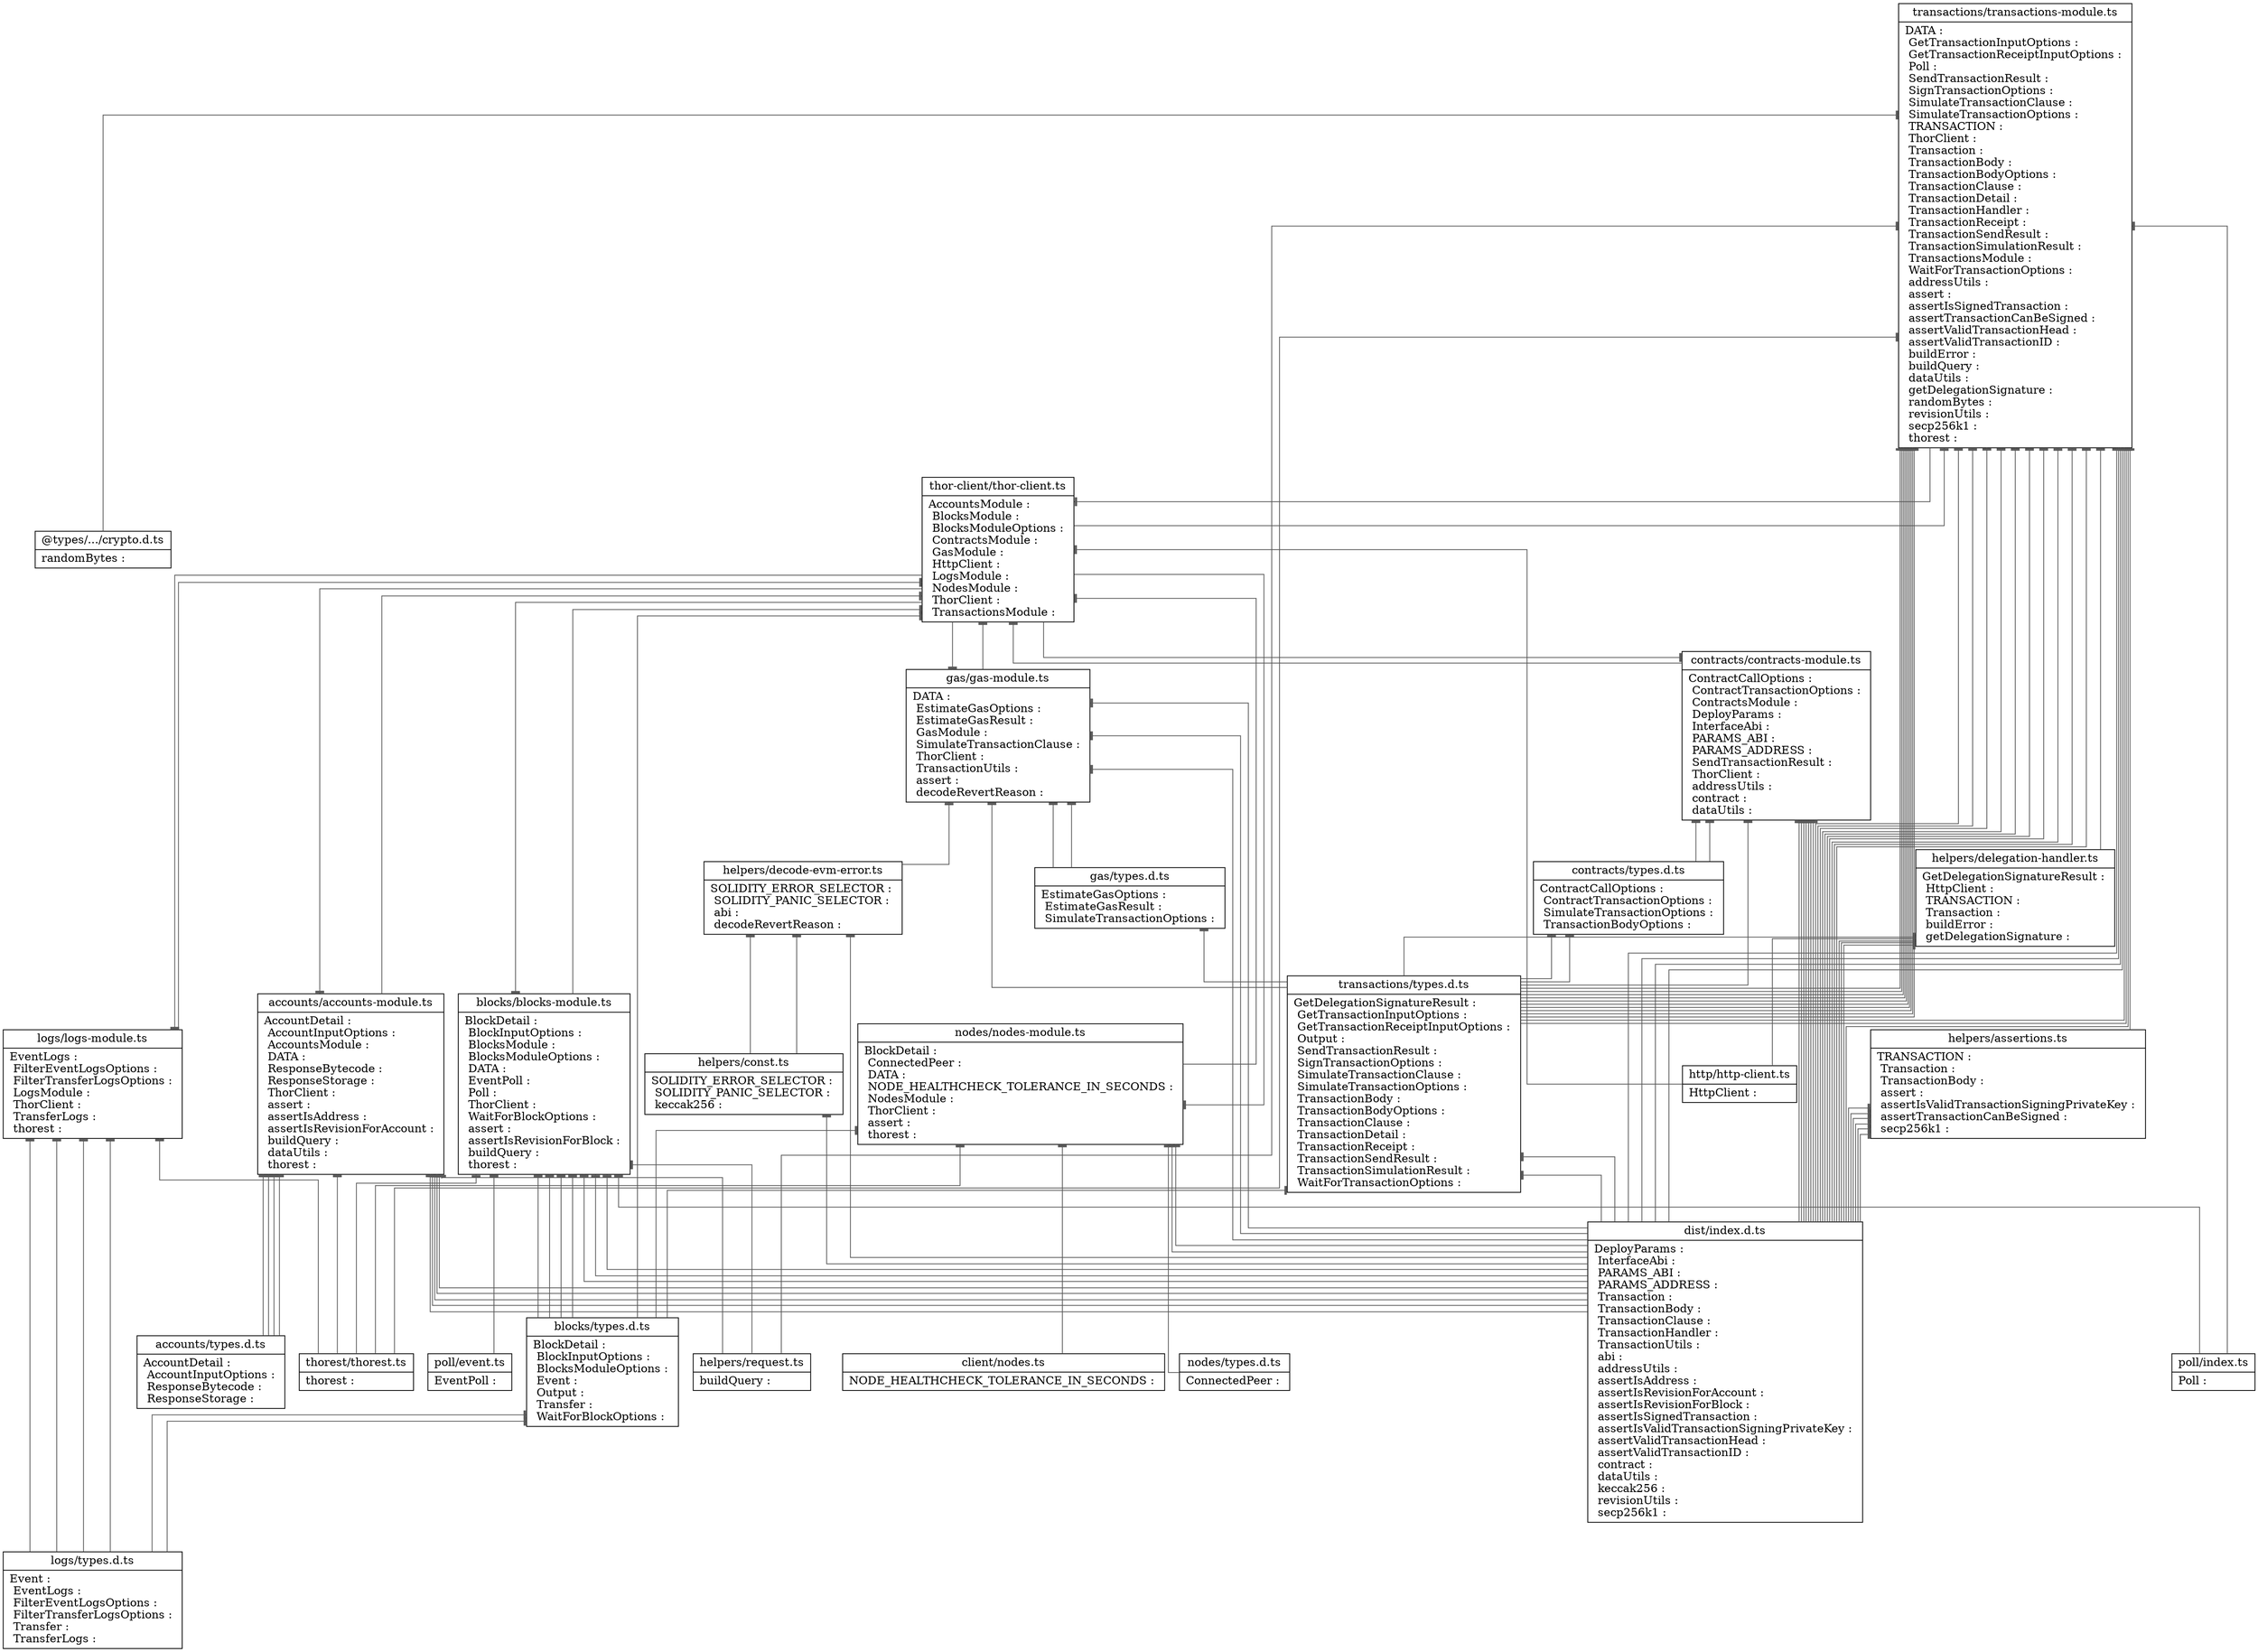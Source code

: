 digraph "thor-client" {

splines  = ortho;
fontname = "Inconsolata";

node [colorscheme = ylgnbu4];
edge [colorscheme = dark28, dir = both];

"@types/.../crypto.d.ts"              [shape = record, label = "{ @types/.../crypto.d.ts |  randomBytes : \l }"];
"accounts/accounts-module.ts"         [shape = record, label = "{ accounts/accounts-module.ts |  AccountDetail : \l  AccountInputOptions : \l  AccountsModule : \l  DATA : \l  ResponseBytecode : \l  ResponseStorage : \l  ThorClient : \l  assert : \l  assertIsAddress : \l  assertIsRevisionForAccount : \l  buildQuery : \l  dataUtils : \l  thorest : \l }"];
"accounts/types.d.ts"                 [shape = record, label = "{ accounts/types.d.ts |  AccountDetail : \l  AccountInputOptions : \l  ResponseBytecode : \l  ResponseStorage : \l }"];
"blocks/blocks-module.ts"             [shape = record, label = "{ blocks/blocks-module.ts |  BlockDetail : \l  BlockInputOptions : \l  BlocksModule : \l  BlocksModuleOptions : \l  DATA : \l  EventPoll : \l  Poll : \l  ThorClient : \l  WaitForBlockOptions : \l  assert : \l  assertIsRevisionForBlock : \l  buildQuery : \l  thorest : \l }"];
"blocks/types.d.ts"                   [shape = record, label = "{ blocks/types.d.ts |  BlockDetail : \l  BlockInputOptions : \l  BlocksModuleOptions : \l  Event : \l  Output : \l  Transfer : \l  WaitForBlockOptions : \l }"];
"client/nodes.ts"                     [shape = record, label = "{ client/nodes.ts |  NODE_HEALTHCHECK_TOLERANCE_IN_SECONDS : \l }"];
"contracts/contracts-module.ts"       [shape = record, label = "{ contracts/contracts-module.ts |  ContractCallOptions : \l  ContractTransactionOptions : \l  ContractsModule : \l  DeployParams : \l  InterfaceAbi : \l  PARAMS_ABI : \l  PARAMS_ADDRESS : \l  SendTransactionResult : \l  ThorClient : \l  addressUtils : \l  contract : \l  dataUtils : \l }"];
"contracts/types.d.ts"                [shape = record, label = "{ contracts/types.d.ts |  ContractCallOptions : \l  ContractTransactionOptions : \l  SimulateTransactionOptions : \l  TransactionBodyOptions : \l }"];
"dist/index.d.ts"                     [shape = record, label = "{ dist/index.d.ts |  DATA : \l  TRANSACTION : \l  assert : \l  buildError : \l }"];
"dist/index.d.ts"                     [shape = record, label = "{ dist/index.d.ts |  DeployParams : \l  InterfaceAbi : \l  PARAMS_ABI : \l  PARAMS_ADDRESS : \l  Transaction : \l  TransactionBody : \l  TransactionClause : \l  TransactionHandler : \l  TransactionUtils : \l  abi : \l  addressUtils : \l  assertIsAddress : \l  assertIsRevisionForAccount : \l  assertIsRevisionForBlock : \l  assertIsSignedTransaction : \l  assertIsValidTransactionSigningPrivateKey : \l  assertValidTransactionHead : \l  assertValidTransactionID : \l  contract : \l  dataUtils : \l  keccak256 : \l  revisionUtils : \l  secp256k1 : \l }"];
"gas/gas-module.ts"                   [shape = record, label = "{ gas/gas-module.ts |  DATA : \l  EstimateGasOptions : \l  EstimateGasResult : \l  GasModule : \l  SimulateTransactionClause : \l  ThorClient : \l  TransactionUtils : \l  assert : \l  decodeRevertReason : \l }"];
"gas/types.d.ts"                      [shape = record, label = "{ gas/types.d.ts |  EstimateGasOptions : \l  EstimateGasResult : \l  SimulateTransactionOptions : \l }"];
"helpers/assertions.ts"               [shape = record, label = "{ helpers/assertions.ts |  TRANSACTION : \l  Transaction : \l  TransactionBody : \l  assert : \l  assertIsValidTransactionSigningPrivateKey : \l  assertTransactionCanBeSigned : \l  secp256k1 : \l }"];
"helpers/const.ts"                    [shape = record, label = "{ helpers/const.ts |  SOLIDITY_ERROR_SELECTOR : \l  SOLIDITY_PANIC_SELECTOR : \l  keccak256 : \l }"];
"helpers/decode-evm-error.ts"         [shape = record, label = "{ helpers/decode-evm-error.ts |  SOLIDITY_ERROR_SELECTOR : \l  SOLIDITY_PANIC_SELECTOR : \l  abi : \l  decodeRevertReason : \l }"];
"helpers/delegation-handler.ts"       [shape = record, label = "{ helpers/delegation-handler.ts |  GetDelegationSignatureResult : \l  HttpClient : \l  TRANSACTION : \l  Transaction : \l  buildError : \l  getDelegationSignature : \l }"];
"helpers/request.ts"                  [shape = record, label = "{ helpers/request.ts |  buildQuery : \l }"];
"http/http-client.ts"                 [shape = record, label = "{ http/http-client.ts |  HttpClient : \l }"];
"logs/logs-module.ts"                 [shape = record, label = "{ logs/logs-module.ts |  EventLogs : \l  FilterEventLogsOptions : \l  FilterTransferLogsOptions : \l  LogsModule : \l  ThorClient : \l  TransferLogs : \l  thorest : \l }"];
"logs/types.d.ts"                     [shape = record, label = "{ logs/types.d.ts |  Event : \l  EventLogs : \l  FilterEventLogsOptions : \l  FilterTransferLogsOptions : \l  Transfer : \l  TransferLogs : \l }"];
"nodes/nodes-module.ts"               [shape = record, label = "{ nodes/nodes-module.ts |  BlockDetail : \l  ConnectedPeer : \l  DATA : \l  NODE_HEALTHCHECK_TOLERANCE_IN_SECONDS : \l  NodesModule : \l  ThorClient : \l  assert : \l  thorest : \l }"];
"nodes/types.d.ts"                    [shape = record, label = "{ nodes/types.d.ts |  ConnectedPeer : \l }"];
"poll/event.ts"                       [shape = record, label = "{ poll/event.ts |  EventPoll : \l }"];
"poll/index.ts"                       [shape = record, label = "{ poll/index.ts |  Poll : \l }"];
"thor-client/thor-client.ts"          [shape = record, label = "{ thor-client/thor-client.ts |  AccountsModule : \l  BlocksModule : \l  BlocksModuleOptions : \l  ContractsModule : \l  GasModule : \l  HttpClient : \l  LogsModule : \l  NodesModule : \l  ThorClient : \l  TransactionsModule : \l }"];
"thorest/thorest.ts"                  [shape = record, label = "{ thorest/thorest.ts |  thorest : \l }"];
"transactions/transactions-module.ts" [shape = record, label = "{ transactions/transactions-module.ts |  DATA : \l  GetTransactionInputOptions : \l  GetTransactionReceiptInputOptions : \l  Poll : \l  SendTransactionResult : \l  SignTransactionOptions : \l  SimulateTransactionClause : \l  SimulateTransactionOptions : \l  TRANSACTION : \l  ThorClient : \l  Transaction : \l  TransactionBody : \l  TransactionBodyOptions : \l  TransactionClause : \l  TransactionDetail : \l  TransactionHandler : \l  TransactionReceipt : \l  TransactionSendResult : \l  TransactionSimulationResult : \l  TransactionsModule : \l  WaitForTransactionOptions : \l  addressUtils : \l  assert : \l  assertIsSignedTransaction : \l  assertTransactionCanBeSigned : \l  assertValidTransactionHead : \l  assertValidTransactionID : \l  buildError : \l  buildQuery : \l  dataUtils : \l  getDelegationSignature : \l  randomBytes : \l  revisionUtils : \l  secp256k1 : \l  thorest : \l }"];
"transactions/types.d.ts"             [shape = record, label = "{ transactions/types.d.ts |  GetDelegationSignatureResult : \l  GetTransactionInputOptions : \l  GetTransactionReceiptInputOptions : \l  Output : \l  SendTransactionResult : \l  SignTransactionOptions : \l  SimulateTransactionClause : \l  SimulateTransactionOptions : \l  TransactionBody : \l  TransactionBodyOptions : \l  TransactionClause : \l  TransactionDetail : \l  TransactionReceipt : \l  TransactionSendResult : \l  TransactionSimulationResult : \l  WaitForTransactionOptions : \l }"];

"accounts/accounts-module.ts"         -> "accounts/types.d.ts"                 [color = "#595959", style = solid , arrowtail = tee     , arrowhead = none    , taillabel = "", label = "", headlabel = ""];
"accounts/accounts-module.ts"         -> "accounts/types.d.ts"                 [color = "#595959", style = solid , arrowtail = tee     , arrowhead = none    , taillabel = "", label = "", headlabel = ""];
"accounts/accounts-module.ts"         -> "accounts/types.d.ts"                 [color = "#595959", style = solid , arrowtail = tee     , arrowhead = none    , taillabel = "", label = "", headlabel = ""];
"accounts/accounts-module.ts"         -> "accounts/types.d.ts"                 [color = "#595959", style = solid , arrowtail = tee     , arrowhead = none    , taillabel = "", label = "", headlabel = ""];
"accounts/accounts-module.ts"         -> "dist/index.d.ts"                     [color = "#595959", style = solid , arrowtail = tee     , arrowhead = none    , taillabel = "", label = "", headlabel = ""];
"accounts/accounts-module.ts"         -> "dist/index.d.ts"                     [color = "#595959", style = solid , arrowtail = tee     , arrowhead = none    , taillabel = "", label = "", headlabel = ""];
"accounts/accounts-module.ts"         -> "dist/index.d.ts"                     [color = "#595959", style = solid , arrowtail = tee     , arrowhead = none    , taillabel = "", label = "", headlabel = ""];
"accounts/accounts-module.ts"         -> "dist/index.d.ts"                     [color = "#595959", style = solid , arrowtail = tee     , arrowhead = none    , taillabel = "", label = "", headlabel = ""];
"accounts/accounts-module.ts"         -> "dist/index.d.ts"                     [color = "#595959", style = solid , arrowtail = tee     , arrowhead = none    , taillabel = "", label = "", headlabel = ""];
"accounts/accounts-module.ts"         -> "helpers/request.ts"                  [color = "#595959", style = solid , arrowtail = tee     , arrowhead = none    , taillabel = "", label = "", headlabel = ""];
"accounts/accounts-module.ts"         -> "thor-client/thor-client.ts"          [color = "#595959", style = solid , arrowtail = tee     , arrowhead = none    , taillabel = "", label = "", headlabel = ""];
"accounts/accounts-module.ts"         -> "thorest/thorest.ts"                  [color = "#595959", style = solid , arrowtail = tee     , arrowhead = none    , taillabel = "", label = "", headlabel = ""];
"blocks/blocks-module.ts"             -> "blocks/types.d.ts"                   [color = "#595959", style = solid , arrowtail = tee     , arrowhead = none    , taillabel = "", label = "", headlabel = ""];
"blocks/blocks-module.ts"             -> "blocks/types.d.ts"                   [color = "#595959", style = solid , arrowtail = tee     , arrowhead = none    , taillabel = "", label = "", headlabel = ""];
"blocks/blocks-module.ts"             -> "blocks/types.d.ts"                   [color = "#595959", style = solid , arrowtail = tee     , arrowhead = none    , taillabel = "", label = "", headlabel = ""];
"blocks/blocks-module.ts"             -> "blocks/types.d.ts"                   [color = "#595959", style = solid , arrowtail = tee     , arrowhead = none    , taillabel = "", label = "", headlabel = ""];
"blocks/blocks-module.ts"             -> "dist/index.d.ts"                     [color = "#595959", style = solid , arrowtail = tee     , arrowhead = none    , taillabel = "", label = "", headlabel = ""];
"blocks/blocks-module.ts"             -> "dist/index.d.ts"                     [color = "#595959", style = solid , arrowtail = tee     , arrowhead = none    , taillabel = "", label = "", headlabel = ""];
"blocks/blocks-module.ts"             -> "dist/index.d.ts"                     [color = "#595959", style = solid , arrowtail = tee     , arrowhead = none    , taillabel = "", label = "", headlabel = ""];
"blocks/blocks-module.ts"             -> "helpers/request.ts"                  [color = "#595959", style = solid , arrowtail = tee     , arrowhead = none    , taillabel = "", label = "", headlabel = ""];
"blocks/blocks-module.ts"             -> "poll/event.ts"                       [color = "#595959", style = solid , arrowtail = tee     , arrowhead = none    , taillabel = "", label = "", headlabel = ""];
"blocks/blocks-module.ts"             -> "poll/index.ts"                       [color = "#595959", style = solid , arrowtail = tee     , arrowhead = none    , taillabel = "", label = "", headlabel = ""];
"blocks/blocks-module.ts"             -> "thor-client/thor-client.ts"          [color = "#595959", style = solid , arrowtail = tee     , arrowhead = none    , taillabel = "", label = "", headlabel = ""];
"blocks/blocks-module.ts"             -> "thorest/thorest.ts"                  [color = "#595959", style = solid , arrowtail = tee     , arrowhead = none    , taillabel = "", label = "", headlabel = ""];
"blocks/types.d.ts"                   -> "logs/types.d.ts"                     [color = "#595959", style = solid , arrowtail = tee     , arrowhead = none    , taillabel = "", label = "", headlabel = ""];
"blocks/types.d.ts"                   -> "logs/types.d.ts"                     [color = "#595959", style = solid , arrowtail = tee     , arrowhead = none    , taillabel = "", label = "", headlabel = ""];
"contracts/contracts-module.ts"       -> "contracts/types.d.ts"                [color = "#595959", style = solid , arrowtail = tee     , arrowhead = none    , taillabel = "", label = "", headlabel = ""];
"contracts/contracts-module.ts"       -> "contracts/types.d.ts"                [color = "#595959", style = solid , arrowtail = tee     , arrowhead = none    , taillabel = "", label = "", headlabel = ""];
"contracts/contracts-module.ts"       -> "dist/index.d.ts"                     [color = "#595959", style = solid , arrowtail = tee     , arrowhead = none    , taillabel = "", label = "", headlabel = ""];
"contracts/contracts-module.ts"       -> "dist/index.d.ts"                     [color = "#595959", style = solid , arrowtail = tee     , arrowhead = none    , taillabel = "", label = "", headlabel = ""];
"contracts/contracts-module.ts"       -> "dist/index.d.ts"                     [color = "#595959", style = solid , arrowtail = tee     , arrowhead = none    , taillabel = "", label = "", headlabel = ""];
"contracts/contracts-module.ts"       -> "dist/index.d.ts"                     [color = "#595959", style = solid , arrowtail = tee     , arrowhead = none    , taillabel = "", label = "", headlabel = ""];
"contracts/contracts-module.ts"       -> "dist/index.d.ts"                     [color = "#595959", style = solid , arrowtail = tee     , arrowhead = none    , taillabel = "", label = "", headlabel = ""];
"contracts/contracts-module.ts"       -> "dist/index.d.ts"                     [color = "#595959", style = solid , arrowtail = tee     , arrowhead = none    , taillabel = "", label = "", headlabel = ""];
"contracts/contracts-module.ts"       -> "dist/index.d.ts"                     [color = "#595959", style = solid , arrowtail = tee     , arrowhead = none    , taillabel = "", label = "", headlabel = ""];
"contracts/contracts-module.ts"       -> "thor-client/thor-client.ts"          [color = "#595959", style = solid , arrowtail = tee     , arrowhead = none    , taillabel = "", label = "", headlabel = ""];
"contracts/contracts-module.ts"       -> "transactions/types.d.ts"             [color = "#595959", style = solid , arrowtail = tee     , arrowhead = none    , taillabel = "", label = "", headlabel = ""];
"contracts/types.d.ts"                -> "transactions/types.d.ts"             [color = "#595959", style = solid , arrowtail = tee     , arrowhead = none    , taillabel = "", label = "", headlabel = ""];
"contracts/types.d.ts"                -> "transactions/types.d.ts"             [color = "#595959", style = solid , arrowtail = tee     , arrowhead = none    , taillabel = "", label = "", headlabel = ""];
"gas/gas-module.ts"                   -> "dist/index.d.ts"                     [color = "#595959", style = solid , arrowtail = tee     , arrowhead = none    , taillabel = "", label = "", headlabel = ""];
"gas/gas-module.ts"                   -> "dist/index.d.ts"                     [color = "#595959", style = solid , arrowtail = tee     , arrowhead = none    , taillabel = "", label = "", headlabel = ""];
"gas/gas-module.ts"                   -> "dist/index.d.ts"                     [color = "#595959", style = solid , arrowtail = tee     , arrowhead = none    , taillabel = "", label = "", headlabel = ""];
"gas/gas-module.ts"                   -> "gas/types.d.ts"                      [color = "#595959", style = solid , arrowtail = tee     , arrowhead = none    , taillabel = "", label = "", headlabel = ""];
"gas/gas-module.ts"                   -> "gas/types.d.ts"                      [color = "#595959", style = solid , arrowtail = tee     , arrowhead = none    , taillabel = "", label = "", headlabel = ""];
"gas/gas-module.ts"                   -> "helpers/decode-evm-error.ts"         [color = "#595959", style = solid , arrowtail = tee     , arrowhead = none    , taillabel = "", label = "", headlabel = ""];
"gas/gas-module.ts"                   -> "thor-client/thor-client.ts"          [color = "#595959", style = solid , arrowtail = tee     , arrowhead = none    , taillabel = "", label = "", headlabel = ""];
"gas/gas-module.ts"                   -> "transactions/types.d.ts"             [color = "#595959", style = solid , arrowtail = tee     , arrowhead = none    , taillabel = "", label = "", headlabel = ""];
"gas/types.d.ts"                      -> "transactions/types.d.ts"             [color = "#595959", style = solid , arrowtail = tee     , arrowhead = none    , taillabel = "", label = "", headlabel = ""];
"helpers/assertions.ts"               -> "dist/index.d.ts"                     [color = "#595959", style = solid , arrowtail = tee     , arrowhead = none    , taillabel = "", label = "", headlabel = ""];
"helpers/assertions.ts"               -> "dist/index.d.ts"                     [color = "#595959", style = solid , arrowtail = tee     , arrowhead = none    , taillabel = "", label = "", headlabel = ""];
"helpers/assertions.ts"               -> "dist/index.d.ts"                     [color = "#595959", style = solid , arrowtail = tee     , arrowhead = none    , taillabel = "", label = "", headlabel = ""];
"helpers/assertions.ts"               -> "dist/index.d.ts"                     [color = "#595959", style = solid , arrowtail = tee     , arrowhead = none    , taillabel = "", label = "", headlabel = ""];
"helpers/assertions.ts"               -> "dist/index.d.ts"                     [color = "#595959", style = solid , arrowtail = tee     , arrowhead = none    , taillabel = "", label = "", headlabel = ""];
"helpers/assertions.ts"               -> "dist/index.d.ts"                     [color = "#595959", style = solid , arrowtail = tee     , arrowhead = none    , taillabel = "", label = "", headlabel = ""];
"helpers/const.ts"                    -> "dist/index.d.ts"                     [color = "#595959", style = solid , arrowtail = tee     , arrowhead = none    , taillabel = "", label = "", headlabel = ""];
"helpers/decode-evm-error.ts"         -> "dist/index.d.ts"                     [color = "#595959", style = solid , arrowtail = tee     , arrowhead = none    , taillabel = "", label = "", headlabel = ""];
"helpers/decode-evm-error.ts"         -> "helpers/const.ts"                    [color = "#595959", style = solid , arrowtail = tee     , arrowhead = none    , taillabel = "", label = "", headlabel = ""];
"helpers/decode-evm-error.ts"         -> "helpers/const.ts"                    [color = "#595959", style = solid , arrowtail = tee     , arrowhead = none    , taillabel = "", label = "", headlabel = ""];
"helpers/delegation-handler.ts"       -> "dist/index.d.ts"                     [color = "#595959", style = solid , arrowtail = tee     , arrowhead = none    , taillabel = "", label = "", headlabel = ""];
"helpers/delegation-handler.ts"       -> "dist/index.d.ts"                     [color = "#595959", style = solid , arrowtail = tee     , arrowhead = none    , taillabel = "", label = "", headlabel = ""];
"helpers/delegation-handler.ts"       -> "dist/index.d.ts"                     [color = "#595959", style = solid , arrowtail = tee     , arrowhead = none    , taillabel = "", label = "", headlabel = ""];
"helpers/delegation-handler.ts"       -> "http/http-client.ts"                 [color = "#595959", style = solid , arrowtail = tee     , arrowhead = none    , taillabel = "", label = "", headlabel = ""];
"helpers/delegation-handler.ts"       -> "transactions/types.d.ts"             [color = "#595959", style = solid , arrowtail = tee     , arrowhead = none    , taillabel = "", label = "", headlabel = ""];
"logs/logs-module.ts"                 -> "logs/types.d.ts"                     [color = "#595959", style = solid , arrowtail = tee     , arrowhead = none    , taillabel = "", label = "", headlabel = ""];
"logs/logs-module.ts"                 -> "logs/types.d.ts"                     [color = "#595959", style = solid , arrowtail = tee     , arrowhead = none    , taillabel = "", label = "", headlabel = ""];
"logs/logs-module.ts"                 -> "logs/types.d.ts"                     [color = "#595959", style = solid , arrowtail = tee     , arrowhead = none    , taillabel = "", label = "", headlabel = ""];
"logs/logs-module.ts"                 -> "logs/types.d.ts"                     [color = "#595959", style = solid , arrowtail = tee     , arrowhead = none    , taillabel = "", label = "", headlabel = ""];
"logs/logs-module.ts"                 -> "thor-client/thor-client.ts"          [color = "#595959", style = solid , arrowtail = tee     , arrowhead = none    , taillabel = "", label = "", headlabel = ""];
"logs/logs-module.ts"                 -> "thorest/thorest.ts"                  [color = "#595959", style = solid , arrowtail = tee     , arrowhead = none    , taillabel = "", label = "", headlabel = ""];
"nodes/nodes-module.ts"               -> "blocks/types.d.ts"                   [color = "#595959", style = solid , arrowtail = tee     , arrowhead = none    , taillabel = "", label = "", headlabel = ""];
"nodes/nodes-module.ts"               -> "client/nodes.ts"                     [color = "#595959", style = solid , arrowtail = tee     , arrowhead = none    , taillabel = "", label = "", headlabel = ""];
"nodes/nodes-module.ts"               -> "dist/index.d.ts"                     [color = "#595959", style = solid , arrowtail = tee     , arrowhead = none    , taillabel = "", label = "", headlabel = ""];
"nodes/nodes-module.ts"               -> "dist/index.d.ts"                     [color = "#595959", style = solid , arrowtail = tee     , arrowhead = none    , taillabel = "", label = "", headlabel = ""];
"nodes/nodes-module.ts"               -> "nodes/types.d.ts"                    [color = "#595959", style = solid , arrowtail = tee     , arrowhead = none    , taillabel = "", label = "", headlabel = ""];
"nodes/nodes-module.ts"               -> "thor-client/thor-client.ts"          [color = "#595959", style = solid , arrowtail = tee     , arrowhead = none    , taillabel = "", label = "", headlabel = ""];
"nodes/nodes-module.ts"               -> "thorest/thorest.ts"                  [color = "#595959", style = solid , arrowtail = tee     , arrowhead = none    , taillabel = "", label = "", headlabel = ""];
"thor-client/thor-client.ts"          -> "accounts/accounts-module.ts"         [color = "#595959", style = solid , arrowtail = tee     , arrowhead = none    , taillabel = "", label = "", headlabel = ""];
"thor-client/thor-client.ts"          -> "blocks/blocks-module.ts"             [color = "#595959", style = solid , arrowtail = tee     , arrowhead = none    , taillabel = "", label = "", headlabel = ""];
"thor-client/thor-client.ts"          -> "blocks/types.d.ts"                   [color = "#595959", style = solid , arrowtail = tee     , arrowhead = none    , taillabel = "", label = "", headlabel = ""];
"thor-client/thor-client.ts"          -> "contracts/contracts-module.ts"       [color = "#595959", style = solid , arrowtail = tee     , arrowhead = none    , taillabel = "", label = "", headlabel = ""];
"thor-client/thor-client.ts"          -> "gas/gas-module.ts"                   [color = "#595959", style = solid , arrowtail = tee     , arrowhead = none    , taillabel = "", label = "", headlabel = ""];
"thor-client/thor-client.ts"          -> "http/http-client.ts"                 [color = "#595959", style = solid , arrowtail = tee     , arrowhead = none    , taillabel = "", label = "", headlabel = ""];
"thor-client/thor-client.ts"          -> "logs/logs-module.ts"                 [color = "#595959", style = solid , arrowtail = tee     , arrowhead = none    , taillabel = "", label = "", headlabel = ""];
"thor-client/thor-client.ts"          -> "nodes/nodes-module.ts"               [color = "#595959", style = solid , arrowtail = tee     , arrowhead = none    , taillabel = "", label = "", headlabel = ""];
"thor-client/thor-client.ts"          -> "transactions/transactions-module.ts" [color = "#595959", style = solid , arrowtail = tee     , arrowhead = none    , taillabel = "", label = "", headlabel = ""];
"transactions/transactions-module.ts" -> "@types/.../crypto.d.ts"              [color = "#595959", style = solid , arrowtail = tee     , arrowhead = none    , taillabel = "", label = "", headlabel = ""];
"transactions/transactions-module.ts" -> "dist/index.d.ts"                     [color = "#595959", style = solid , arrowtail = tee     , arrowhead = none    , taillabel = "", label = "", headlabel = ""];
"transactions/transactions-module.ts" -> "dist/index.d.ts"                     [color = "#595959", style = solid , arrowtail = tee     , arrowhead = none    , taillabel = "", label = "", headlabel = ""];
"transactions/transactions-module.ts" -> "dist/index.d.ts"                     [color = "#595959", style = solid , arrowtail = tee     , arrowhead = none    , taillabel = "", label = "", headlabel = ""];
"transactions/transactions-module.ts" -> "dist/index.d.ts"                     [color = "#595959", style = solid , arrowtail = tee     , arrowhead = none    , taillabel = "", label = "", headlabel = ""];
"transactions/transactions-module.ts" -> "dist/index.d.ts"                     [color = "#595959", style = solid , arrowtail = tee     , arrowhead = none    , taillabel = "", label = "", headlabel = ""];
"transactions/transactions-module.ts" -> "dist/index.d.ts"                     [color = "#595959", style = solid , arrowtail = tee     , arrowhead = none    , taillabel = "", label = "", headlabel = ""];
"transactions/transactions-module.ts" -> "dist/index.d.ts"                     [color = "#595959", style = solid , arrowtail = tee     , arrowhead = none    , taillabel = "", label = "", headlabel = ""];
"transactions/transactions-module.ts" -> "dist/index.d.ts"                     [color = "#595959", style = solid , arrowtail = tee     , arrowhead = none    , taillabel = "", label = "", headlabel = ""];
"transactions/transactions-module.ts" -> "dist/index.d.ts"                     [color = "#595959", style = solid , arrowtail = tee     , arrowhead = none    , taillabel = "", label = "", headlabel = ""];
"transactions/transactions-module.ts" -> "dist/index.d.ts"                     [color = "#595959", style = solid , arrowtail = tee     , arrowhead = none    , taillabel = "", label = "", headlabel = ""];
"transactions/transactions-module.ts" -> "dist/index.d.ts"                     [color = "#595959", style = solid , arrowtail = tee     , arrowhead = none    , taillabel = "", label = "", headlabel = ""];
"transactions/transactions-module.ts" -> "dist/index.d.ts"                     [color = "#595959", style = solid , arrowtail = tee     , arrowhead = none    , taillabel = "", label = "", headlabel = ""];
"transactions/transactions-module.ts" -> "dist/index.d.ts"                     [color = "#595959", style = solid , arrowtail = tee     , arrowhead = none    , taillabel = "", label = "", headlabel = ""];
"transactions/transactions-module.ts" -> "dist/index.d.ts"                     [color = "#595959", style = solid , arrowtail = tee     , arrowhead = none    , taillabel = "", label = "", headlabel = ""];
"transactions/transactions-module.ts" -> "dist/index.d.ts"                     [color = "#595959", style = solid , arrowtail = tee     , arrowhead = none    , taillabel = "", label = "", headlabel = ""];
"transactions/transactions-module.ts" -> "helpers/assertions.ts"               [color = "#595959", style = solid , arrowtail = tee     , arrowhead = none    , taillabel = "", label = "", headlabel = ""];
"transactions/transactions-module.ts" -> "helpers/delegation-handler.ts"       [color = "#595959", style = solid , arrowtail = tee     , arrowhead = none    , taillabel = "", label = "", headlabel = ""];
"transactions/transactions-module.ts" -> "helpers/request.ts"                  [color = "#595959", style = solid , arrowtail = tee     , arrowhead = none    , taillabel = "", label = "", headlabel = ""];
"transactions/transactions-module.ts" -> "poll/index.ts"                       [color = "#595959", style = solid , arrowtail = tee     , arrowhead = none    , taillabel = "", label = "", headlabel = ""];
"transactions/transactions-module.ts" -> "thor-client/thor-client.ts"          [color = "#595959", style = solid , arrowtail = tee     , arrowhead = none    , taillabel = "", label = "", headlabel = ""];
"transactions/transactions-module.ts" -> "thorest/thorest.ts"                  [color = "#595959", style = solid , arrowtail = tee     , arrowhead = none    , taillabel = "", label = "", headlabel = ""];
"transactions/transactions-module.ts" -> "transactions/types.d.ts"             [color = "#595959", style = solid , arrowtail = tee     , arrowhead = none    , taillabel = "", label = "", headlabel = ""];
"transactions/transactions-module.ts" -> "transactions/types.d.ts"             [color = "#595959", style = solid , arrowtail = tee     , arrowhead = none    , taillabel = "", label = "", headlabel = ""];
"transactions/transactions-module.ts" -> "transactions/types.d.ts"             [color = "#595959", style = solid , arrowtail = tee     , arrowhead = none    , taillabel = "", label = "", headlabel = ""];
"transactions/transactions-module.ts" -> "transactions/types.d.ts"             [color = "#595959", style = solid , arrowtail = tee     , arrowhead = none    , taillabel = "", label = "", headlabel = ""];
"transactions/transactions-module.ts" -> "transactions/types.d.ts"             [color = "#595959", style = solid , arrowtail = tee     , arrowhead = none    , taillabel = "", label = "", headlabel = ""];
"transactions/transactions-module.ts" -> "transactions/types.d.ts"             [color = "#595959", style = solid , arrowtail = tee     , arrowhead = none    , taillabel = "", label = "", headlabel = ""];
"transactions/transactions-module.ts" -> "transactions/types.d.ts"             [color = "#595959", style = solid , arrowtail = tee     , arrowhead = none    , taillabel = "", label = "", headlabel = ""];
"transactions/transactions-module.ts" -> "transactions/types.d.ts"             [color = "#595959", style = solid , arrowtail = tee     , arrowhead = none    , taillabel = "", label = "", headlabel = ""];
"transactions/transactions-module.ts" -> "transactions/types.d.ts"             [color = "#595959", style = solid , arrowtail = tee     , arrowhead = none    , taillabel = "", label = "", headlabel = ""];
"transactions/transactions-module.ts" -> "transactions/types.d.ts"             [color = "#595959", style = solid , arrowtail = tee     , arrowhead = none    , taillabel = "", label = "", headlabel = ""];
"transactions/transactions-module.ts" -> "transactions/types.d.ts"             [color = "#595959", style = solid , arrowtail = tee     , arrowhead = none    , taillabel = "", label = "", headlabel = ""];
"transactions/transactions-module.ts" -> "transactions/types.d.ts"             [color = "#595959", style = solid , arrowtail = tee     , arrowhead = none    , taillabel = "", label = "", headlabel = ""];
"transactions/types.d.ts"             -> "blocks/types.d.ts"                   [color = "#595959", style = solid , arrowtail = tee     , arrowhead = none    , taillabel = "", label = "", headlabel = ""];
"transactions/types.d.ts"             -> "dist/index.d.ts"                     [color = "#595959", style = solid , arrowtail = tee     , arrowhead = none    , taillabel = "", label = "", headlabel = ""];
"transactions/types.d.ts"             -> "dist/index.d.ts"                     [color = "#595959", style = solid , arrowtail = tee     , arrowhead = none    , taillabel = "", label = "", headlabel = ""];

}
